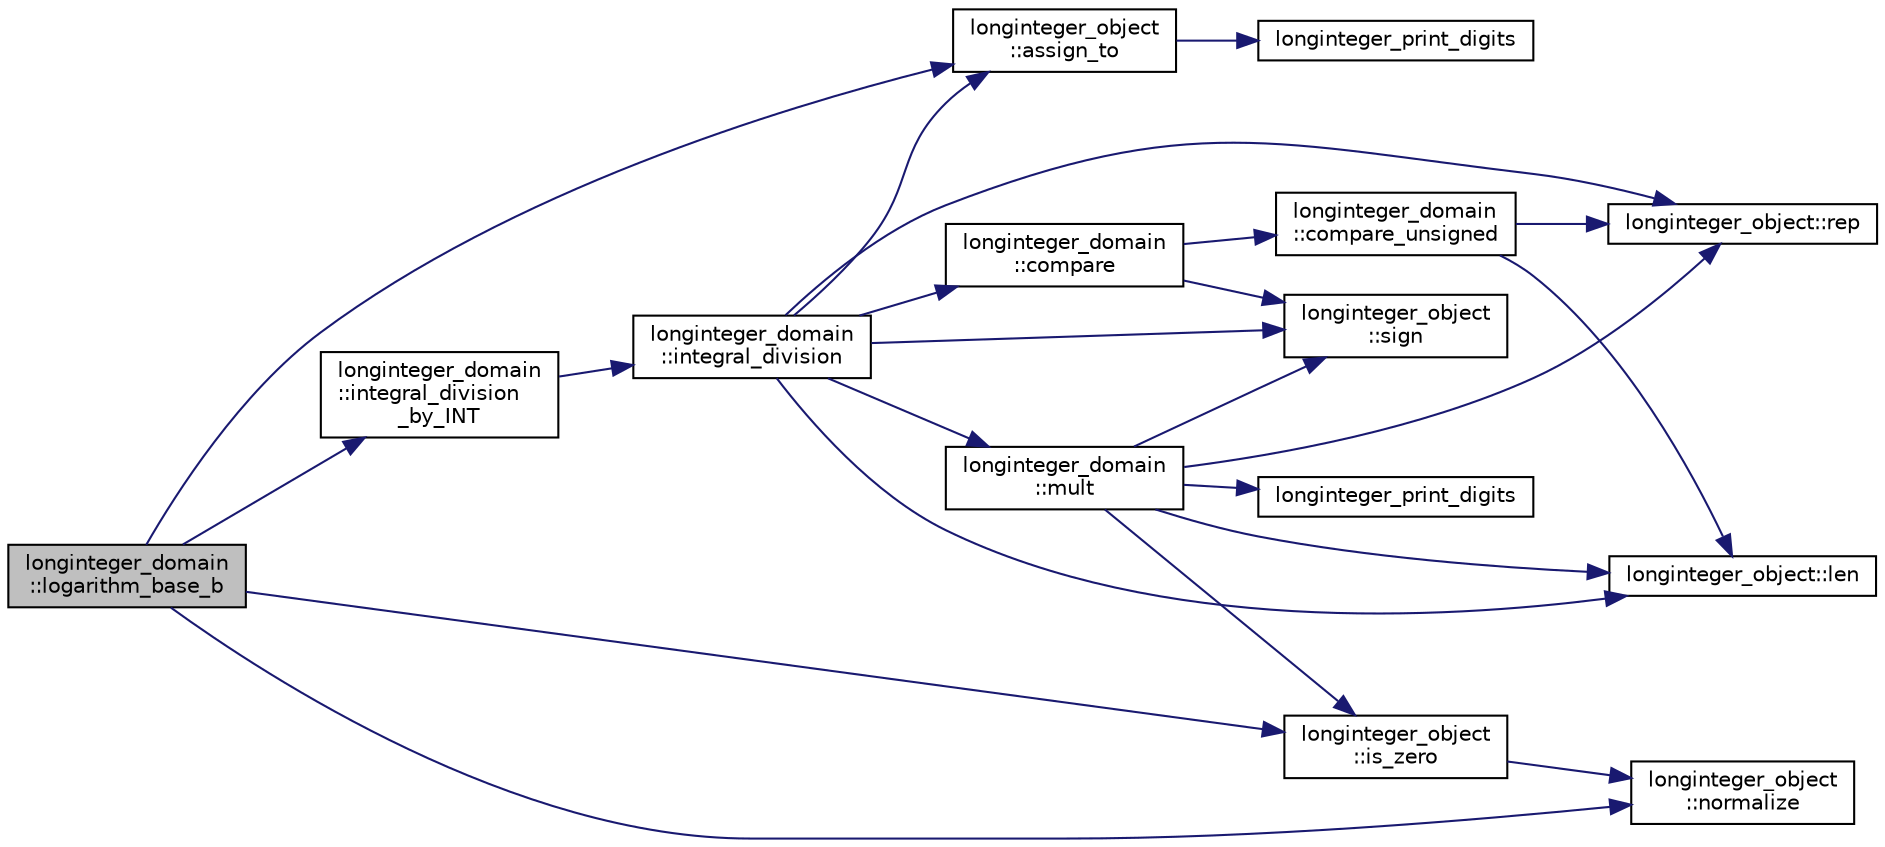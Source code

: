 digraph "longinteger_domain::logarithm_base_b"
{
  edge [fontname="Helvetica",fontsize="10",labelfontname="Helvetica",labelfontsize="10"];
  node [fontname="Helvetica",fontsize="10",shape=record];
  rankdir="LR";
  Node431 [label="longinteger_domain\l::logarithm_base_b",height=0.2,width=0.4,color="black", fillcolor="grey75", style="filled", fontcolor="black"];
  Node431 -> Node432 [color="midnightblue",fontsize="10",style="solid",fontname="Helvetica"];
  Node432 [label="longinteger_object\l::assign_to",height=0.2,width=0.4,color="black", fillcolor="white", style="filled",URL="$dd/d7e/classlonginteger__object.html#a891b9d0947bfce181245ab5cffe9482a"];
  Node432 -> Node433 [color="midnightblue",fontsize="10",style="solid",fontname="Helvetica"];
  Node433 [label="longinteger_print_digits",height=0.2,width=0.4,color="black", fillcolor="white", style="filled",URL="$de/dc5/algebra__and__number__theory_8h.html#ac2bac7b12f5b6440b8dad275cd7a157d"];
  Node431 -> Node434 [color="midnightblue",fontsize="10",style="solid",fontname="Helvetica"];
  Node434 [label="longinteger_object\l::normalize",height=0.2,width=0.4,color="black", fillcolor="white", style="filled",URL="$dd/d7e/classlonginteger__object.html#ae27040d862a5624e98fc9582daa889ee"];
  Node431 -> Node435 [color="midnightblue",fontsize="10",style="solid",fontname="Helvetica"];
  Node435 [label="longinteger_object\l::is_zero",height=0.2,width=0.4,color="black", fillcolor="white", style="filled",URL="$dd/d7e/classlonginteger__object.html#a0946732d08e5180a00480f4c40667101"];
  Node435 -> Node434 [color="midnightblue",fontsize="10",style="solid",fontname="Helvetica"];
  Node431 -> Node436 [color="midnightblue",fontsize="10",style="solid",fontname="Helvetica"];
  Node436 [label="longinteger_domain\l::integral_division\l_by_INT",height=0.2,width=0.4,color="black", fillcolor="white", style="filled",URL="$d2/d7a/classlonginteger__domain.html#a5184e0be0edaa5f5de9f332b033d66d1"];
  Node436 -> Node437 [color="midnightblue",fontsize="10",style="solid",fontname="Helvetica"];
  Node437 [label="longinteger_domain\l::integral_division",height=0.2,width=0.4,color="black", fillcolor="white", style="filled",URL="$d2/d7a/classlonginteger__domain.html#a1ecbac0518646945d9633a86844846aa"];
  Node437 -> Node438 [color="midnightblue",fontsize="10",style="solid",fontname="Helvetica"];
  Node438 [label="longinteger_object\l::sign",height=0.2,width=0.4,color="black", fillcolor="white", style="filled",URL="$dd/d7e/classlonginteger__object.html#ab69549d0bd669e44d776f14ab1a0a344"];
  Node437 -> Node439 [color="midnightblue",fontsize="10",style="solid",fontname="Helvetica"];
  Node439 [label="longinteger_domain\l::compare",height=0.2,width=0.4,color="black", fillcolor="white", style="filled",URL="$d2/d7a/classlonginteger__domain.html#a6780a80b91bf044dde737578b2e19a02"];
  Node439 -> Node438 [color="midnightblue",fontsize="10",style="solid",fontname="Helvetica"];
  Node439 -> Node440 [color="midnightblue",fontsize="10",style="solid",fontname="Helvetica"];
  Node440 [label="longinteger_domain\l::compare_unsigned",height=0.2,width=0.4,color="black", fillcolor="white", style="filled",URL="$d2/d7a/classlonginteger__domain.html#ad4328779ebda00cbf85f5bddcc1a125f"];
  Node440 -> Node441 [color="midnightblue",fontsize="10",style="solid",fontname="Helvetica"];
  Node441 [label="longinteger_object::len",height=0.2,width=0.4,color="black", fillcolor="white", style="filled",URL="$dd/d7e/classlonginteger__object.html#a0bfeae35be8a6fd44ed7f76413596ab1"];
  Node440 -> Node442 [color="midnightblue",fontsize="10",style="solid",fontname="Helvetica"];
  Node442 [label="longinteger_object::rep",height=0.2,width=0.4,color="black", fillcolor="white", style="filled",URL="$dd/d7e/classlonginteger__object.html#a3ecaf12738cc721d281c416503f241e2"];
  Node437 -> Node432 [color="midnightblue",fontsize="10",style="solid",fontname="Helvetica"];
  Node437 -> Node443 [color="midnightblue",fontsize="10",style="solid",fontname="Helvetica"];
  Node443 [label="longinteger_domain\l::mult",height=0.2,width=0.4,color="black", fillcolor="white", style="filled",URL="$d2/d7a/classlonginteger__domain.html#add02b012364cf88ba81d81930b284c35"];
  Node443 -> Node435 [color="midnightblue",fontsize="10",style="solid",fontname="Helvetica"];
  Node443 -> Node438 [color="midnightblue",fontsize="10",style="solid",fontname="Helvetica"];
  Node443 -> Node441 [color="midnightblue",fontsize="10",style="solid",fontname="Helvetica"];
  Node443 -> Node444 [color="midnightblue",fontsize="10",style="solid",fontname="Helvetica"];
  Node444 [label="longinteger_print_digits",height=0.2,width=0.4,color="black", fillcolor="white", style="filled",URL="$d6/d94/longinteger__domain_8_c.html#ac2bac7b12f5b6440b8dad275cd7a157d"];
  Node443 -> Node442 [color="midnightblue",fontsize="10",style="solid",fontname="Helvetica"];
  Node437 -> Node441 [color="midnightblue",fontsize="10",style="solid",fontname="Helvetica"];
  Node437 -> Node442 [color="midnightblue",fontsize="10",style="solid",fontname="Helvetica"];
}
